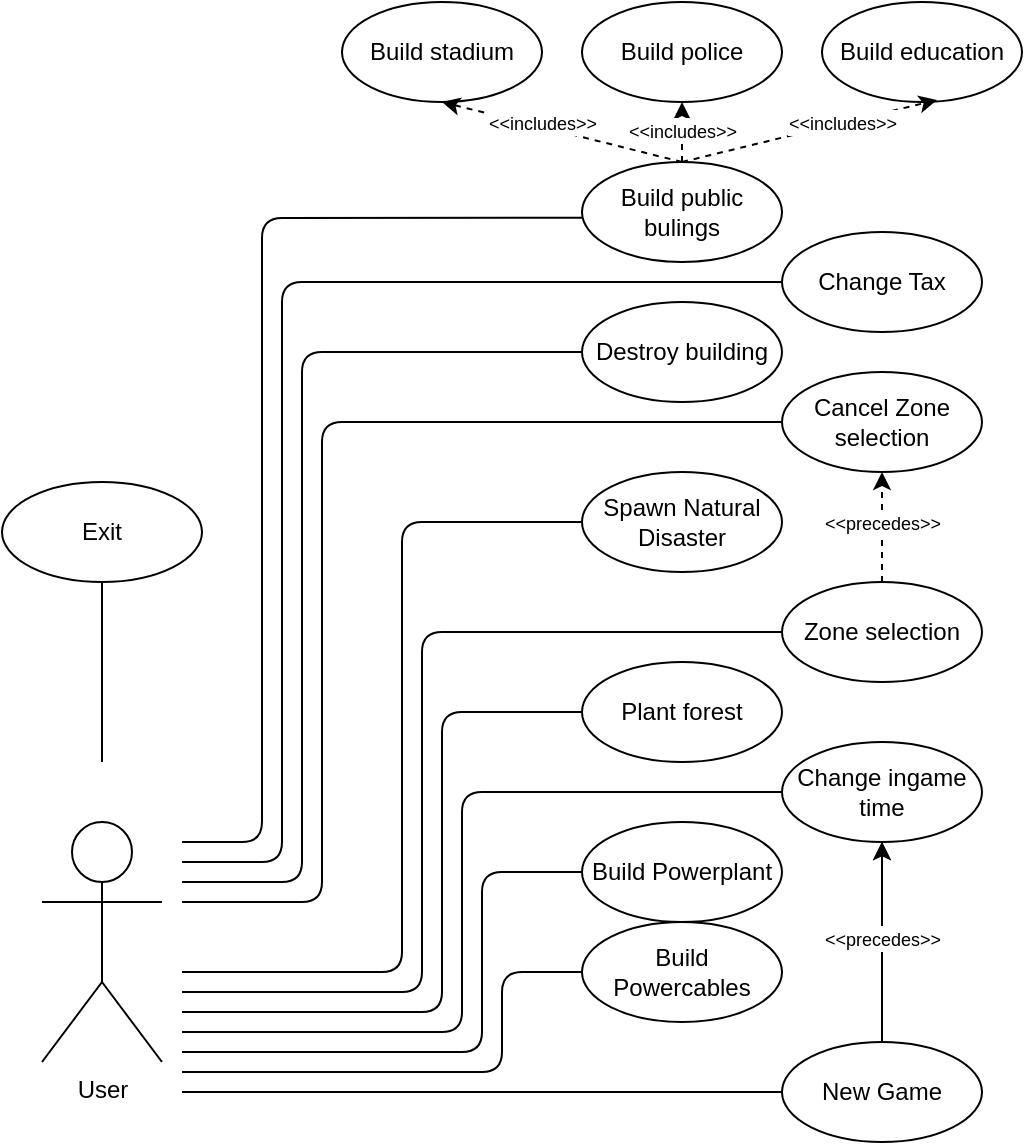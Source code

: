 <mxfile version="21.0.6" type="device"><diagram name="Page-1" id="5r8fjd2-dKv-Mr313BTe"><mxGraphModel dx="1195" dy="737" grid="1" gridSize="10" guides="1" tooltips="1" connect="1" arrows="1" fold="1" page="1" pageScale="1" pageWidth="827" pageHeight="1169" math="0" shadow="0"><root><mxCell id="0"/><mxCell id="1" parent="0"/><mxCell id="LpNjjQqWPBPuRG1UXq3W-1" value="User" style="shape=umlActor;verticalLabelPosition=bottom;verticalAlign=top;html=1;outlineConnect=0;" parent="1" vertex="1"><mxGeometry x="80" y="550" width="60" height="120" as="geometry"/></mxCell><mxCell id="0u2OjaoLLq7RJdTBlj50-12" value="" style="edgeStyle=orthogonalEdgeStyle;rounded=0;orthogonalLoop=1;jettySize=auto;html=1;" edge="1" parent="1" source="LpNjjQqWPBPuRG1UXq3W-4" target="LpNjjQqWPBPuRG1UXq3W-11"><mxGeometry relative="1" as="geometry"/></mxCell><mxCell id="LpNjjQqWPBPuRG1UXq3W-4" value="New Game" style="ellipse;whiteSpace=wrap;html=1;" parent="1" vertex="1"><mxGeometry x="450" y="660" width="100" height="50" as="geometry"/></mxCell><mxCell id="LpNjjQqWPBPuRG1UXq3W-6" value="Zone selection" style="ellipse;whiteSpace=wrap;html=1;" parent="1" vertex="1"><mxGeometry x="450" y="430" width="100" height="50" as="geometry"/></mxCell><mxCell id="LpNjjQqWPBPuRG1UXq3W-8" value="Change Tax" style="ellipse;whiteSpace=wrap;html=1;" parent="1" vertex="1"><mxGeometry x="450" y="255" width="100" height="50" as="geometry"/></mxCell><mxCell id="LpNjjQqWPBPuRG1UXq3W-11" value="Change ingame time" style="ellipse;whiteSpace=wrap;html=1;" parent="1" vertex="1"><mxGeometry x="450" y="510" width="100" height="50" as="geometry"/></mxCell><mxCell id="LpNjjQqWPBPuRG1UXq3W-12" value="Destroy building" style="ellipse;whiteSpace=wrap;html=1;" parent="1" vertex="1"><mxGeometry x="350" y="290" width="100" height="50" as="geometry"/></mxCell><mxCell id="LpNjjQqWPBPuRG1UXq3W-13" value="Build public bulings" style="ellipse;whiteSpace=wrap;html=1;" parent="1" vertex="1"><mxGeometry x="350" y="220" width="100" height="50" as="geometry"/></mxCell><mxCell id="LpNjjQqWPBPuRG1UXq3W-14" value="Cancel Zone selection" style="ellipse;whiteSpace=wrap;html=1;" parent="1" vertex="1"><mxGeometry x="450" y="325" width="100" height="50" as="geometry"/></mxCell><mxCell id="LpNjjQqWPBPuRG1UXq3W-16" value="Exit" style="ellipse;whiteSpace=wrap;html=1;" parent="1" vertex="1"><mxGeometry x="60" y="380" width="100" height="50" as="geometry"/></mxCell><mxCell id="LpNjjQqWPBPuRG1UXq3W-17" value="" style="endArrow=none;html=1;rounded=0;entryX=0.5;entryY=1;entryDx=0;entryDy=0;endFill=0;" parent="1" target="LpNjjQqWPBPuRG1UXq3W-16" edge="1"><mxGeometry width="50" height="50" relative="1" as="geometry"><mxPoint x="110" y="520" as="sourcePoint"/><mxPoint x="180" y="490" as="targetPoint"/></mxGeometry></mxCell><mxCell id="LpNjjQqWPBPuRG1UXq3W-18" value="" style="endArrow=none;html=1;rounded=0;entryX=0;entryY=0.5;entryDx=0;entryDy=0;" parent="1" target="LpNjjQqWPBPuRG1UXq3W-4" edge="1"><mxGeometry width="50" height="50" relative="1" as="geometry"><mxPoint x="150" y="685" as="sourcePoint"/><mxPoint x="230" y="665" as="targetPoint"/></mxGeometry></mxCell><mxCell id="LpNjjQqWPBPuRG1UXq3W-21" value="" style="endArrow=none;html=1;rounded=1;entryX=0;entryY=0.5;entryDx=0;entryDy=0;" parent="1" target="LpNjjQqWPBPuRG1UXq3W-11" edge="1"><mxGeometry width="50" height="50" relative="1" as="geometry"><mxPoint x="150" y="655" as="sourcePoint"/><mxPoint x="330" y="585" as="targetPoint"/><Array as="points"><mxPoint x="290" y="655"/><mxPoint x="290" y="535"/></Array></mxGeometry></mxCell><mxCell id="LpNjjQqWPBPuRG1UXq3W-23" value="" style="endArrow=none;html=1;rounded=1;entryX=0;entryY=0.5;entryDx=0;entryDy=0;" parent="1" target="LpNjjQqWPBPuRG1UXq3W-6" edge="1"><mxGeometry width="50" height="50" relative="1" as="geometry"><mxPoint x="150" y="635" as="sourcePoint"/><mxPoint x="470" y="500" as="targetPoint"/><Array as="points"><mxPoint x="270" y="635"/><mxPoint x="270" y="455"/></Array></mxGeometry></mxCell><mxCell id="LpNjjQqWPBPuRG1UXq3W-24" value="" style="endArrow=none;html=1;rounded=1;entryX=0;entryY=0.5;entryDx=0;entryDy=0;" parent="1" target="LpNjjQqWPBPuRG1UXq3W-14" edge="1"><mxGeometry width="50" height="50" relative="1" as="geometry"><mxPoint x="150" y="590" as="sourcePoint"/><mxPoint x="520" y="430" as="targetPoint"/><Array as="points"><mxPoint x="220" y="590"/><mxPoint x="220" y="350"/></Array></mxGeometry></mxCell><mxCell id="LpNjjQqWPBPuRG1UXq3W-26" value="" style="endArrow=none;html=1;rounded=1;entryX=0;entryY=0.5;entryDx=0;entryDy=0;" parent="1" target="LpNjjQqWPBPuRG1UXq3W-12" edge="1"><mxGeometry width="50" height="50" relative="1" as="geometry"><mxPoint x="150" y="580" as="sourcePoint"/><mxPoint x="660" y="350" as="targetPoint"/><Array as="points"><mxPoint x="210" y="580"/><mxPoint x="210" y="315"/></Array></mxGeometry></mxCell><mxCell id="LpNjjQqWPBPuRG1UXq3W-27" value="&lt;font style=&quot;font-size: 9px;&quot;&gt;&amp;lt;&amp;lt;precedes&amp;gt;&amp;gt;&lt;/font&gt;" style="endArrow=classic;dashed=1;html=1;rounded=0;exitX=0.5;exitY=0;exitDx=0;exitDy=0;entryX=0.5;entryY=1;entryDx=0;entryDy=0;startArrow=none;startFill=0;endFill=1;" parent="1" source="LpNjjQqWPBPuRG1UXq3W-6" target="LpNjjQqWPBPuRG1UXq3W-14" edge="1"><mxGeometry x="0.091" width="50" height="50" relative="1" as="geometry"><mxPoint x="360" y="510" as="sourcePoint"/><mxPoint x="410" y="460" as="targetPoint"/><Array as="points"/><mxPoint as="offset"/></mxGeometry></mxCell><mxCell id="LpNjjQqWPBPuRG1UXq3W-32" value="&lt;font style=&quot;font-size: 9px;&quot;&gt;&amp;lt;&amp;lt;precedes&amp;gt;&amp;gt;&lt;/font&gt;" style="endArrow=classic;dashed=1;html=1;rounded=0;entryX=0.5;entryY=1;entryDx=0;entryDy=0;startArrow=none;startFill=0;endFill=1;" parent="1" source="LpNjjQqWPBPuRG1UXq3W-4" target="LpNjjQqWPBPuRG1UXq3W-11" edge="1"><mxGeometry x="0.05" width="50" height="50" relative="1" as="geometry"><mxPoint x="500" y="640" as="sourcePoint"/><mxPoint x="430" y="605" as="targetPoint"/><Array as="points"/><mxPoint as="offset"/></mxGeometry></mxCell><mxCell id="LpNjjQqWPBPuRG1UXq3W-35" value="" style="endArrow=none;html=1;rounded=1;entryX=0;entryY=0.5;entryDx=0;entryDy=0;" parent="1" target="LpNjjQqWPBPuRG1UXq3W-8" edge="1"><mxGeometry width="50" height="50" relative="1" as="geometry"><mxPoint x="150" y="570" as="sourcePoint"/><mxPoint x="350" y="300" as="targetPoint"/><Array as="points"><mxPoint x="200" y="570"/><mxPoint x="200" y="280"/></Array></mxGeometry></mxCell><mxCell id="LpNjjQqWPBPuRG1UXq3W-36" value="" style="endArrow=none;html=1;rounded=1;entryX=0.004;entryY=0.557;entryDx=0;entryDy=0;entryPerimeter=0;" parent="1" target="LpNjjQqWPBPuRG1UXq3W-13" edge="1"><mxGeometry width="50" height="50" relative="1" as="geometry"><mxPoint x="150" y="560" as="sourcePoint"/><mxPoint x="350" y="285" as="targetPoint"/><Array as="points"><mxPoint x="190" y="560"/><mxPoint x="190" y="248"/></Array></mxGeometry></mxCell><mxCell id="0u2OjaoLLq7RJdTBlj50-1" value="Plant forest" style="ellipse;whiteSpace=wrap;html=1;fontSize=12;" vertex="1" parent="1"><mxGeometry x="350" y="470" width="100" height="50" as="geometry"/></mxCell><mxCell id="0u2OjaoLLq7RJdTBlj50-2" value="" style="endArrow=none;html=1;rounded=1;fontSize=12;" edge="1" parent="1" target="0u2OjaoLLq7RJdTBlj50-1"><mxGeometry width="50" height="50" relative="1" as="geometry"><mxPoint x="150" y="645" as="sourcePoint"/><mxPoint x="450" y="315" as="targetPoint"/><Array as="points"><mxPoint x="280" y="645"/><mxPoint x="280" y="495"/></Array></mxGeometry></mxCell><mxCell id="0u2OjaoLLq7RJdTBlj50-3" value="Build stadium" style="ellipse;whiteSpace=wrap;html=1;fontSize=12;" vertex="1" parent="1"><mxGeometry x="230" y="140" width="100" height="50" as="geometry"/></mxCell><mxCell id="0u2OjaoLLq7RJdTBlj50-4" value="Build police" style="ellipse;whiteSpace=wrap;html=1;fontSize=12;" vertex="1" parent="1"><mxGeometry x="350" y="140" width="100" height="50" as="geometry"/></mxCell><mxCell id="0u2OjaoLLq7RJdTBlj50-5" value="Build education" style="ellipse;whiteSpace=wrap;html=1;fontSize=12;" vertex="1" parent="1"><mxGeometry x="470" y="140" width="100" height="50" as="geometry"/></mxCell><mxCell id="0u2OjaoLLq7RJdTBlj50-6" value="&lt;font style=&quot;font-size: 9px;&quot;&gt;&amp;lt;&amp;lt;includes&amp;gt;&amp;gt;&lt;/font&gt;" style="endArrow=classic;dashed=1;html=1;rounded=0;exitX=0.5;exitY=0;exitDx=0;exitDy=0;startArrow=none;startFill=0;endFill=1;entryX=0.575;entryY=0.98;entryDx=0;entryDy=0;entryPerimeter=0;" edge="1" parent="1" source="LpNjjQqWPBPuRG1UXq3W-13" target="0u2OjaoLLq7RJdTBlj50-5"><mxGeometry x="0.257" y="1" width="50" height="50" relative="1" as="geometry"><mxPoint x="449.52" y="235" as="sourcePoint"/><mxPoint x="500" y="190" as="targetPoint"/><Array as="points"/><mxPoint as="offset"/></mxGeometry></mxCell><mxCell id="0u2OjaoLLq7RJdTBlj50-7" value="&lt;font style=&quot;font-size: 9px;&quot;&gt;&amp;lt;&amp;lt;includes&amp;gt;&amp;gt;&lt;/font&gt;" style="endArrow=classic;dashed=1;html=1;rounded=0;exitX=0.5;exitY=0;exitDx=0;exitDy=0;startArrow=none;startFill=0;endFill=1;entryX=0.5;entryY=1;entryDx=0;entryDy=0;" edge="1" parent="1" source="LpNjjQqWPBPuRG1UXq3W-13" target="0u2OjaoLLq7RJdTBlj50-3"><mxGeometry x="0.176" y="-2" width="50" height="50" relative="1" as="geometry"><mxPoint x="290" y="220" as="sourcePoint"/><mxPoint x="300" y="190" as="targetPoint"/><Array as="points"/><mxPoint as="offset"/></mxGeometry></mxCell><mxCell id="0u2OjaoLLq7RJdTBlj50-8" value="&lt;font style=&quot;font-size: 9px;&quot;&gt;&amp;lt;&amp;lt;includes&amp;gt;&amp;gt;&lt;/font&gt;" style="endArrow=classic;dashed=1;html=1;rounded=0;exitX=0.5;exitY=0;exitDx=0;exitDy=0;startArrow=none;startFill=0;endFill=1;" edge="1" parent="1" source="LpNjjQqWPBPuRG1UXq3W-13"><mxGeometry x="0.091" width="50" height="50" relative="1" as="geometry"><mxPoint x="420" y="240" as="sourcePoint"/><mxPoint x="400" y="190" as="targetPoint"/><Array as="points"/><mxPoint as="offset"/></mxGeometry></mxCell><mxCell id="0u2OjaoLLq7RJdTBlj50-10" value="Spawn Natural Disaster" style="ellipse;whiteSpace=wrap;html=1;" vertex="1" parent="1"><mxGeometry x="350" y="375" width="100" height="50" as="geometry"/></mxCell><mxCell id="0u2OjaoLLq7RJdTBlj50-11" value="" style="endArrow=none;html=1;rounded=1;entryX=0;entryY=0.5;entryDx=0;entryDy=0;" edge="1" parent="1" target="0u2OjaoLLq7RJdTBlj50-10"><mxGeometry width="50" height="50" relative="1" as="geometry"><mxPoint x="150" y="625" as="sourcePoint"/><mxPoint x="420" y="480" as="targetPoint"/><Array as="points"><mxPoint x="260" y="625"/><mxPoint x="260" y="400"/></Array></mxGeometry></mxCell><mxCell id="0u2OjaoLLq7RJdTBlj50-13" value="Build Powerplant" style="ellipse;whiteSpace=wrap;html=1;" vertex="1" parent="1"><mxGeometry x="350" y="550" width="100" height="50" as="geometry"/></mxCell><mxCell id="0u2OjaoLLq7RJdTBlj50-15" value="Build Powercables" style="ellipse;whiteSpace=wrap;html=1;" vertex="1" parent="1"><mxGeometry x="350" y="600" width="100" height="50" as="geometry"/></mxCell><mxCell id="0u2OjaoLLq7RJdTBlj50-16" value="" style="endArrow=none;html=1;rounded=1;entryX=0;entryY=0.5;entryDx=0;entryDy=0;" edge="1" parent="1" target="0u2OjaoLLq7RJdTBlj50-13"><mxGeometry width="50" height="50" relative="1" as="geometry"><mxPoint x="150" y="665" as="sourcePoint"/><mxPoint x="460" y="545" as="targetPoint"/><Array as="points"><mxPoint x="300" y="665"/><mxPoint x="300" y="575"/></Array></mxGeometry></mxCell><mxCell id="0u2OjaoLLq7RJdTBlj50-18" value="" style="endArrow=none;html=1;rounded=1;entryX=0;entryY=0.5;entryDx=0;entryDy=0;" edge="1" parent="1" target="0u2OjaoLLq7RJdTBlj50-15"><mxGeometry width="50" height="50" relative="1" as="geometry"><mxPoint x="150" y="675" as="sourcePoint"/><mxPoint x="360" y="585" as="targetPoint"/><Array as="points"><mxPoint x="310" y="675"/><mxPoint x="310" y="625"/></Array></mxGeometry></mxCell></root></mxGraphModel></diagram></mxfile>